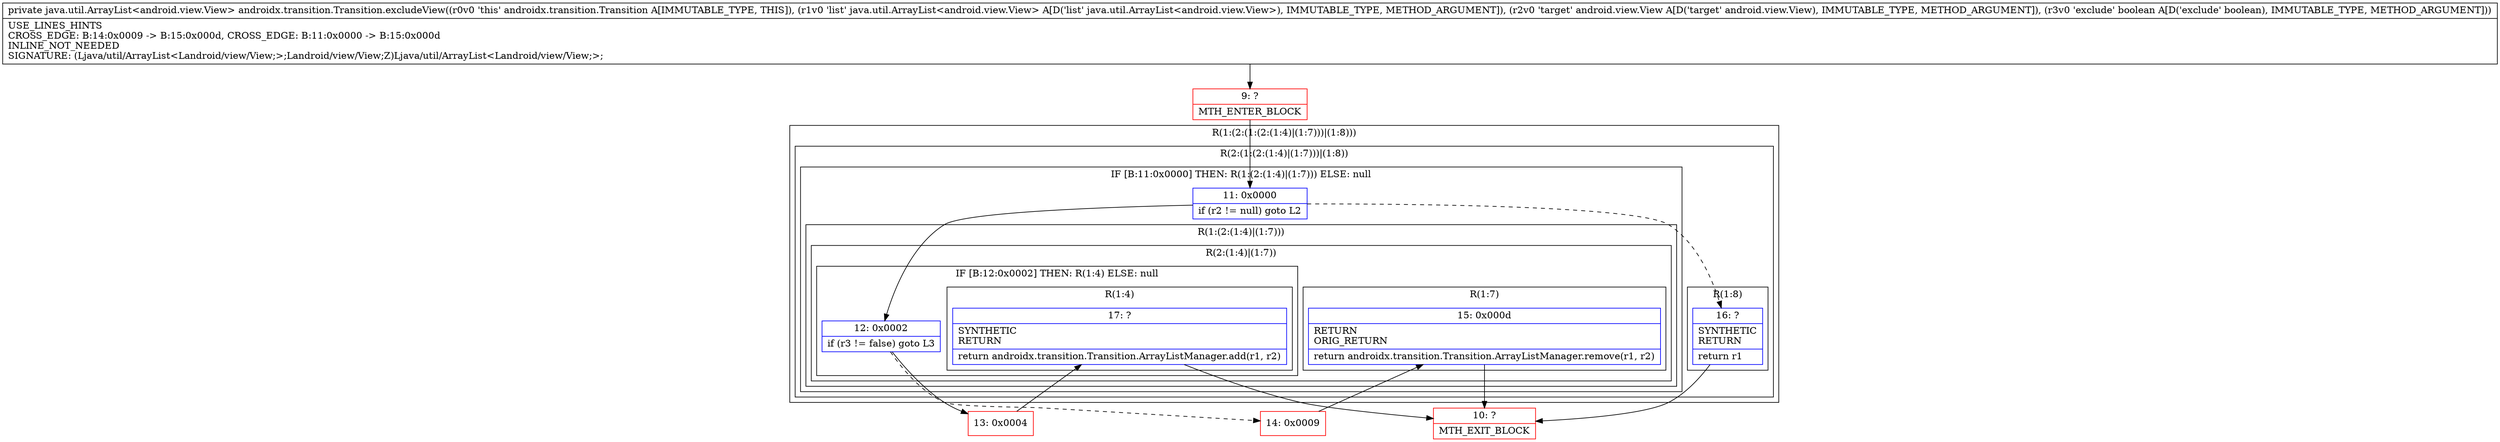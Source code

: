 digraph "CFG forandroidx.transition.Transition.excludeView(Ljava\/util\/ArrayList;Landroid\/view\/View;Z)Ljava\/util\/ArrayList;" {
subgraph cluster_Region_423861804 {
label = "R(1:(2:(1:(2:(1:4)|(1:7)))|(1:8)))";
node [shape=record,color=blue];
subgraph cluster_Region_1461334549 {
label = "R(2:(1:(2:(1:4)|(1:7)))|(1:8))";
node [shape=record,color=blue];
subgraph cluster_IfRegion_1219575770 {
label = "IF [B:11:0x0000] THEN: R(1:(2:(1:4)|(1:7))) ELSE: null";
node [shape=record,color=blue];
Node_11 [shape=record,label="{11\:\ 0x0000|if (r2 != null) goto L2\l}"];
subgraph cluster_Region_914889113 {
label = "R(1:(2:(1:4)|(1:7)))";
node [shape=record,color=blue];
subgraph cluster_Region_868172698 {
label = "R(2:(1:4)|(1:7))";
node [shape=record,color=blue];
subgraph cluster_IfRegion_892556642 {
label = "IF [B:12:0x0002] THEN: R(1:4) ELSE: null";
node [shape=record,color=blue];
Node_12 [shape=record,label="{12\:\ 0x0002|if (r3 != false) goto L3\l}"];
subgraph cluster_Region_1958605809 {
label = "R(1:4)";
node [shape=record,color=blue];
Node_17 [shape=record,label="{17\:\ ?|SYNTHETIC\lRETURN\l|return androidx.transition.Transition.ArrayListManager.add(r1, r2)\l}"];
}
}
subgraph cluster_Region_34568238 {
label = "R(1:7)";
node [shape=record,color=blue];
Node_15 [shape=record,label="{15\:\ 0x000d|RETURN\lORIG_RETURN\l|return androidx.transition.Transition.ArrayListManager.remove(r1, r2)\l}"];
}
}
}
}
subgraph cluster_Region_1264928870 {
label = "R(1:8)";
node [shape=record,color=blue];
Node_16 [shape=record,label="{16\:\ ?|SYNTHETIC\lRETURN\l|return r1\l}"];
}
}
}
Node_9 [shape=record,color=red,label="{9\:\ ?|MTH_ENTER_BLOCK\l}"];
Node_13 [shape=record,color=red,label="{13\:\ 0x0004}"];
Node_10 [shape=record,color=red,label="{10\:\ ?|MTH_EXIT_BLOCK\l}"];
Node_14 [shape=record,color=red,label="{14\:\ 0x0009}"];
MethodNode[shape=record,label="{private java.util.ArrayList\<android.view.View\> androidx.transition.Transition.excludeView((r0v0 'this' androidx.transition.Transition A[IMMUTABLE_TYPE, THIS]), (r1v0 'list' java.util.ArrayList\<android.view.View\> A[D('list' java.util.ArrayList\<android.view.View\>), IMMUTABLE_TYPE, METHOD_ARGUMENT]), (r2v0 'target' android.view.View A[D('target' android.view.View), IMMUTABLE_TYPE, METHOD_ARGUMENT]), (r3v0 'exclude' boolean A[D('exclude' boolean), IMMUTABLE_TYPE, METHOD_ARGUMENT]))  | USE_LINES_HINTS\lCROSS_EDGE: B:14:0x0009 \-\> B:15:0x000d, CROSS_EDGE: B:11:0x0000 \-\> B:15:0x000d\lINLINE_NOT_NEEDED\lSIGNATURE: (Ljava\/util\/ArrayList\<Landroid\/view\/View;\>;Landroid\/view\/View;Z)Ljava\/util\/ArrayList\<Landroid\/view\/View;\>;\l}"];
MethodNode -> Node_9;Node_11 -> Node_12;
Node_11 -> Node_16[style=dashed];
Node_12 -> Node_13;
Node_12 -> Node_14[style=dashed];
Node_17 -> Node_10;
Node_15 -> Node_10;
Node_16 -> Node_10;
Node_9 -> Node_11;
Node_13 -> Node_17;
Node_14 -> Node_15;
}

